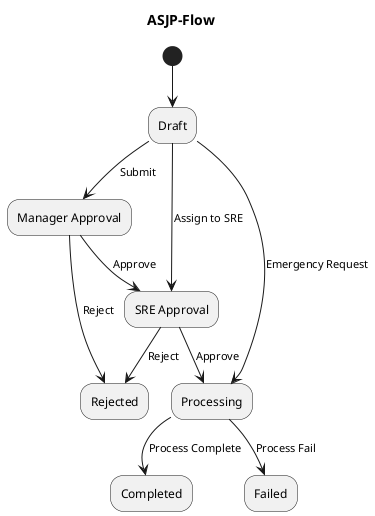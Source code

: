 @startuml
title ASJP-Flow


(*) --> "Draft"
"Draft" --> [Submit] "Manager Approval"
"Draft" --> [Assign to SRE] "SRE Approval"
"Draft" --> [Emergency Request] "Processing"
"Manager Approval" --> [Approve] "SRE Approval"
"Manager Approval" --> [Reject] "Rejected"
"SRE Approval" --> [Approve] "Processing"
"SRE Approval" --> [Reject] "Rejected"
"Processing" --> [Process Complete] "Completed"
"Processing" --> [Process Fail] "Failed"

@enduml
